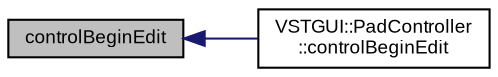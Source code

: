 digraph "controlBeginEdit"
{
  bgcolor="transparent";
  edge [fontname="Arial",fontsize="9",labelfontname="Arial",labelfontsize="9"];
  node [fontname="Arial",fontsize="9",shape=record];
  rankdir="LR";
  Node1 [label="controlBeginEdit",height=0.2,width=0.4,color="black", fillcolor="grey75", style="filled" fontcolor="black"];
  Node1 -> Node2 [dir="back",color="midnightblue",fontsize="9",style="solid",fontname="Arial"];
  Node2 [label="VSTGUI::PadController\l::controlBeginEdit",height=0.2,width=0.4,color="black",URL="$class_v_s_t_g_u_i_1_1_pad_controller.html#ac8f2832134557c2f0e70b5bf46e6817a"];
}
